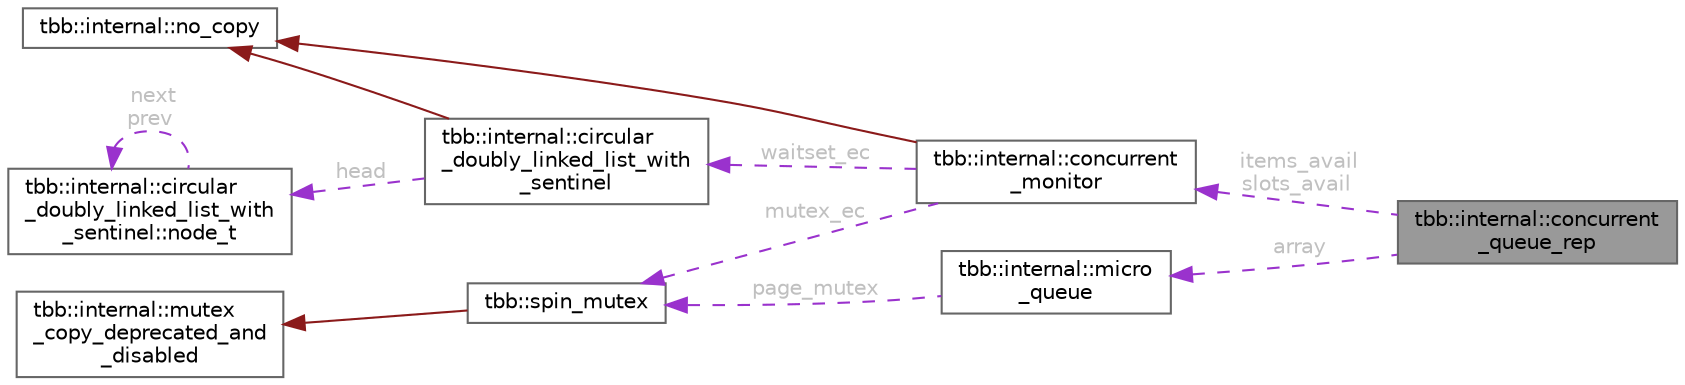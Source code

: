 digraph "tbb::internal::concurrent_queue_rep"
{
 // LATEX_PDF_SIZE
  bgcolor="transparent";
  edge [fontname=Helvetica,fontsize=10,labelfontname=Helvetica,labelfontsize=10];
  node [fontname=Helvetica,fontsize=10,shape=box,height=0.2,width=0.4];
  rankdir="LR";
  Node1 [id="Node000001",label="tbb::internal::concurrent\l_queue_rep",height=0.2,width=0.4,color="gray40", fillcolor="grey60", style="filled", fontcolor="black",tooltip="Internal representation of a ConcurrentQueue."];
  Node2 -> Node1 [id="edge1_Node000001_Node000002",dir="back",color="darkorchid3",style="dashed",tooltip=" ",label=" array",fontcolor="grey" ];
  Node2 [id="Node000002",label="tbb::internal::micro\l_queue",height=0.2,width=0.4,color="gray40", fillcolor="white", style="filled",URL="$structtbb_1_1internal_1_1micro__queue.html",tooltip="A queue using simple locking."];
  Node3 -> Node2 [id="edge2_Node000002_Node000003",dir="back",color="darkorchid3",style="dashed",tooltip=" ",label=" page_mutex",fontcolor="grey" ];
  Node3 [id="Node000003",label="tbb::spin_mutex",height=0.2,width=0.4,color="gray40", fillcolor="white", style="filled",URL="$classtbb_1_1spin__mutex.html",tooltip="A lock that occupies a single byte."];
  Node4 -> Node3 [id="edge3_Node000003_Node000004",dir="back",color="firebrick4",style="solid",tooltip=" "];
  Node4 [id="Node000004",label="tbb::internal::mutex\l_copy_deprecated_and\l_disabled",height=0.2,width=0.4,color="gray40", fillcolor="white", style="filled",tooltip=" "];
  Node5 -> Node1 [id="edge4_Node000001_Node000005",dir="back",color="darkorchid3",style="dashed",tooltip=" ",label=" items_avail\nslots_avail",fontcolor="grey" ];
  Node5 [id="Node000005",label="tbb::internal::concurrent\l_monitor",height=0.2,width=0.4,color="gray40", fillcolor="white", style="filled",URL="$classtbb_1_1internal_1_1concurrent__monitor.html",tooltip="concurrent_monitor"];
  Node6 -> Node5 [id="edge5_Node000005_Node000006",dir="back",color="firebrick4",style="solid",tooltip=" "];
  Node6 [id="Node000006",label="tbb::internal::no_copy",height=0.2,width=0.4,color="gray40", fillcolor="white", style="filled",tooltip=" "];
  Node3 -> Node5 [id="edge6_Node000005_Node000003",dir="back",color="darkorchid3",style="dashed",tooltip=" ",label=" mutex_ec",fontcolor="grey" ];
  Node7 -> Node5 [id="edge7_Node000005_Node000007",dir="back",color="darkorchid3",style="dashed",tooltip=" ",label=" waitset_ec",fontcolor="grey" ];
  Node7 [id="Node000007",label="tbb::internal::circular\l_doubly_linked_list_with\l_sentinel",height=0.2,width=0.4,color="gray40", fillcolor="white", style="filled",URL="$classtbb_1_1internal_1_1circular__doubly__linked__list__with__sentinel.html",tooltip="Circular doubly-linked list with sentinel"];
  Node6 -> Node7 [id="edge8_Node000007_Node000006",dir="back",color="firebrick4",style="solid",tooltip=" "];
  Node8 -> Node7 [id="edge9_Node000007_Node000008",dir="back",color="darkorchid3",style="dashed",tooltip=" ",label=" head",fontcolor="grey" ];
  Node8 [id="Node000008",label="tbb::internal::circular\l_doubly_linked_list_with\l_sentinel::node_t",height=0.2,width=0.4,color="gray40", fillcolor="white", style="filled",URL="$structtbb_1_1internal_1_1circular__doubly__linked__list__with__sentinel_1_1node__t.html",tooltip=" "];
  Node8 -> Node8 [id="edge10_Node000008_Node000008",dir="back",color="darkorchid3",style="dashed",tooltip=" ",label=" next\nprev",fontcolor="grey" ];
}

